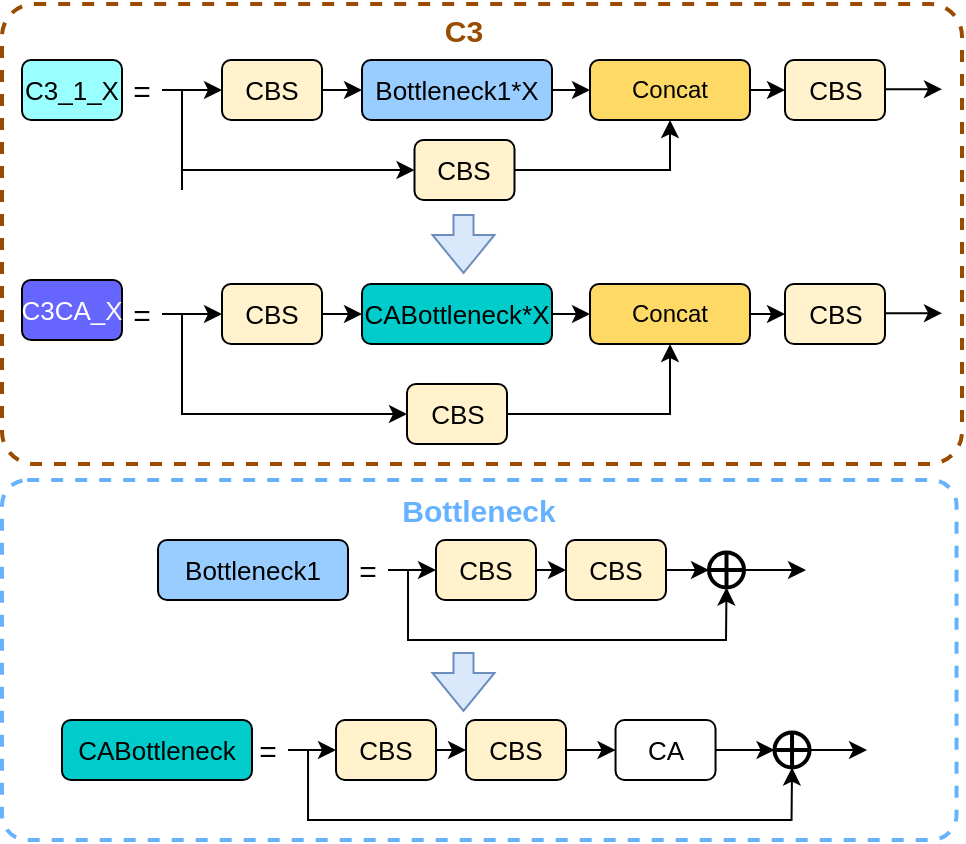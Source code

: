 <mxfile version="20.2.3" type="github">
  <diagram id="QtS9uh31I6VXbAoinTmC" name="第 1 页">
    <mxGraphModel dx="1422" dy="761" grid="1" gridSize="10" guides="1" tooltips="1" connect="1" arrows="1" fold="1" page="1" pageScale="1" pageWidth="827" pageHeight="1169" math="0" shadow="0">
      <root>
        <mxCell id="0" />
        <mxCell id="1" parent="0" />
        <mxCell id="OGKqSfS0VdrP_5y7QQ23-1" value="" style="rounded=1;whiteSpace=wrap;html=1;shadow=0;dashed=1;fontSize=12;fontColor=#00994D;strokeColor=#994C00;strokeWidth=2;fillColor=none;arcSize=7;" vertex="1" parent="1">
          <mxGeometry x="150" y="102" width="480" height="230" as="geometry" />
        </mxCell>
        <mxCell id="OGKqSfS0VdrP_5y7QQ23-2" style="edgeStyle=orthogonalEdgeStyle;rounded=0;orthogonalLoop=1;jettySize=auto;html=1;exitX=1;exitY=0.5;exitDx=0;exitDy=0;entryX=0;entryY=0.5;entryDx=0;entryDy=0;fontSize=15;fontColor=#000000;" edge="1" parent="1" source="OGKqSfS0VdrP_5y7QQ23-3" target="OGKqSfS0VdrP_5y7QQ23-5">
          <mxGeometry relative="1" as="geometry">
            <mxPoint x="240" y="257.0" as="sourcePoint" />
          </mxGeometry>
        </mxCell>
        <mxCell id="OGKqSfS0VdrP_5y7QQ23-3" value="&lt;font color=&quot;#000000&quot;&gt;=&lt;/font&gt;" style="text;html=1;strokeColor=none;fillColor=none;align=center;verticalAlign=middle;whiteSpace=wrap;rounded=0;shadow=0;dashed=1;fontSize=15;fontColor=#00994D;" vertex="1" parent="1">
          <mxGeometry x="210" y="242" width="20" height="30" as="geometry" />
        </mxCell>
        <mxCell id="OGKqSfS0VdrP_5y7QQ23-4" style="edgeStyle=orthogonalEdgeStyle;rounded=0;orthogonalLoop=1;jettySize=auto;html=1;exitX=1;exitY=0.5;exitDx=0;exitDy=0;entryX=0;entryY=0.5;entryDx=0;entryDy=0;fontSize=15;fontColor=#000000;" edge="1" parent="1" source="OGKqSfS0VdrP_5y7QQ23-5" target="OGKqSfS0VdrP_5y7QQ23-7">
          <mxGeometry relative="1" as="geometry" />
        </mxCell>
        <mxCell id="OGKqSfS0VdrP_5y7QQ23-5" value="CBS" style="rounded=1;whiteSpace=wrap;html=1;fillColor=#fff2cc;strokeColor=#000000;fontSize=13;" vertex="1" parent="1">
          <mxGeometry x="260" y="242" width="50" height="30" as="geometry" />
        </mxCell>
        <mxCell id="OGKqSfS0VdrP_5y7QQ23-6" style="edgeStyle=orthogonalEdgeStyle;rounded=0;orthogonalLoop=1;jettySize=auto;html=1;exitX=1;exitY=0.5;exitDx=0;exitDy=0;fontSize=15;fontColor=#000000;entryX=0;entryY=0.5;entryDx=0;entryDy=0;" edge="1" parent="1" source="OGKqSfS0VdrP_5y7QQ23-7" target="OGKqSfS0VdrP_5y7QQ23-9">
          <mxGeometry relative="1" as="geometry">
            <mxPoint x="440" y="257.316" as="targetPoint" />
          </mxGeometry>
        </mxCell>
        <mxCell id="OGKqSfS0VdrP_5y7QQ23-7" value="CABottleneck*X" style="rounded=1;whiteSpace=wrap;html=1;fillColor=#00CCCC;strokeColor=#000000;fontSize=13;" vertex="1" parent="1">
          <mxGeometry x="330" y="242" width="95" height="30" as="geometry" />
        </mxCell>
        <mxCell id="OGKqSfS0VdrP_5y7QQ23-8" style="edgeStyle=orthogonalEdgeStyle;rounded=0;orthogonalLoop=1;jettySize=auto;html=1;exitX=1;exitY=0.5;exitDx=0;exitDy=0;entryX=0;entryY=0.5;entryDx=0;entryDy=0;fontSize=15;fontColor=#000000;" edge="1" parent="1" source="OGKqSfS0VdrP_5y7QQ23-9" target="OGKqSfS0VdrP_5y7QQ23-11">
          <mxGeometry relative="1" as="geometry" />
        </mxCell>
        <mxCell id="OGKqSfS0VdrP_5y7QQ23-9" value="Concat" style="rounded=1;whiteSpace=wrap;html=1;fillColor=#FFD966;strokeColor=#000000;" vertex="1" parent="1">
          <mxGeometry x="444" y="242" width="80" height="30" as="geometry" />
        </mxCell>
        <mxCell id="OGKqSfS0VdrP_5y7QQ23-10" style="edgeStyle=orthogonalEdgeStyle;rounded=0;orthogonalLoop=1;jettySize=auto;html=1;exitX=1;exitY=0.5;exitDx=0;exitDy=0;fontSize=15;fontColor=#000000;" edge="1" parent="1">
          <mxGeometry relative="1" as="geometry">
            <mxPoint x="620" y="256.57" as="targetPoint" />
            <mxPoint x="591.5" y="256.57" as="sourcePoint" />
          </mxGeometry>
        </mxCell>
        <mxCell id="OGKqSfS0VdrP_5y7QQ23-11" value="CBS" style="rounded=1;whiteSpace=wrap;html=1;fillColor=#fff2cc;strokeColor=#000000;fontSize=13;" vertex="1" parent="1">
          <mxGeometry x="541.5" y="242" width="50" height="30" as="geometry" />
        </mxCell>
        <mxCell id="OGKqSfS0VdrP_5y7QQ23-12" style="edgeStyle=orthogonalEdgeStyle;rounded=0;orthogonalLoop=1;jettySize=auto;html=1;exitX=1;exitY=0.5;exitDx=0;exitDy=0;entryX=0.5;entryY=1;entryDx=0;entryDy=0;fontSize=15;fontColor=#000000;" edge="1" parent="1" source="OGKqSfS0VdrP_5y7QQ23-13" target="OGKqSfS0VdrP_5y7QQ23-9">
          <mxGeometry relative="1" as="geometry" />
        </mxCell>
        <mxCell id="OGKqSfS0VdrP_5y7QQ23-13" value="CBS" style="rounded=1;whiteSpace=wrap;html=1;fillColor=#fff2cc;strokeColor=#000000;fontSize=13;" vertex="1" parent="1">
          <mxGeometry x="352.5" y="292" width="50" height="30" as="geometry" />
        </mxCell>
        <mxCell id="OGKqSfS0VdrP_5y7QQ23-14" value="" style="endArrow=classic;html=1;rounded=0;fontSize=15;fontColor=#000000;entryX=0;entryY=0.5;entryDx=0;entryDy=0;" edge="1" parent="1" target="OGKqSfS0VdrP_5y7QQ23-13">
          <mxGeometry width="50" height="50" relative="1" as="geometry">
            <mxPoint x="240" y="257" as="sourcePoint" />
            <mxPoint x="352.5" y="302" as="targetPoint" />
            <Array as="points">
              <mxPoint x="240" y="307" />
            </Array>
          </mxGeometry>
        </mxCell>
        <mxCell id="OGKqSfS0VdrP_5y7QQ23-28" value="&lt;b style=&quot;&quot;&gt;&lt;font color=&quot;#994c00&quot; style=&quot;font-size: 15px;&quot;&gt;C3&lt;/font&gt;&lt;/b&gt;" style="text;html=1;strokeColor=none;fillColor=none;align=center;verticalAlign=middle;whiteSpace=wrap;rounded=0;shadow=0;dashed=1;" vertex="1" parent="1">
          <mxGeometry x="351.25" y="100" width="60" height="30" as="geometry" />
        </mxCell>
        <mxCell id="OGKqSfS0VdrP_5y7QQ23-30" value="&lt;font color=&quot;#ffffff&quot;&gt;C3CA_X&lt;/font&gt;" style="rounded=1;whiteSpace=wrap;html=1;fillColor=#6666FF;strokeColor=#000000;fontSize=13;" vertex="1" parent="1">
          <mxGeometry x="160" y="240" width="50" height="30" as="geometry" />
        </mxCell>
        <mxCell id="OGKqSfS0VdrP_5y7QQ23-31" value="C3_1_X" style="rounded=1;whiteSpace=wrap;html=1;fillColor=#99FFFF;strokeColor=#000000;fontSize=13;" vertex="1" parent="1">
          <mxGeometry x="160" y="130" width="50" height="30" as="geometry" />
        </mxCell>
        <mxCell id="OGKqSfS0VdrP_5y7QQ23-32" style="edgeStyle=orthogonalEdgeStyle;rounded=0;orthogonalLoop=1;jettySize=auto;html=1;exitX=1;exitY=0.5;exitDx=0;exitDy=0;entryX=0;entryY=0.5;entryDx=0;entryDy=0;fontSize=15;fontColor=#000000;" edge="1" parent="1" source="OGKqSfS0VdrP_5y7QQ23-33" target="OGKqSfS0VdrP_5y7QQ23-35">
          <mxGeometry relative="1" as="geometry">
            <mxPoint x="240" y="145.0" as="sourcePoint" />
          </mxGeometry>
        </mxCell>
        <mxCell id="OGKqSfS0VdrP_5y7QQ23-33" value="&lt;font color=&quot;#000000&quot;&gt;=&lt;/font&gt;" style="text;html=1;strokeColor=none;fillColor=none;align=center;verticalAlign=middle;whiteSpace=wrap;rounded=0;shadow=0;dashed=1;fontSize=15;fontColor=#00994D;" vertex="1" parent="1">
          <mxGeometry x="210" y="130" width="20" height="30" as="geometry" />
        </mxCell>
        <mxCell id="OGKqSfS0VdrP_5y7QQ23-34" style="edgeStyle=orthogonalEdgeStyle;rounded=0;orthogonalLoop=1;jettySize=auto;html=1;exitX=1;exitY=0.5;exitDx=0;exitDy=0;entryX=0;entryY=0.5;entryDx=0;entryDy=0;fontSize=15;fontColor=#000000;" edge="1" parent="1" source="OGKqSfS0VdrP_5y7QQ23-35" target="OGKqSfS0VdrP_5y7QQ23-37">
          <mxGeometry relative="1" as="geometry" />
        </mxCell>
        <mxCell id="OGKqSfS0VdrP_5y7QQ23-35" value="CBS" style="rounded=1;whiteSpace=wrap;html=1;fillColor=#fff2cc;strokeColor=#000000;fontSize=13;" vertex="1" parent="1">
          <mxGeometry x="260" y="130" width="50" height="30" as="geometry" />
        </mxCell>
        <mxCell id="OGKqSfS0VdrP_5y7QQ23-36" style="edgeStyle=orthogonalEdgeStyle;rounded=0;orthogonalLoop=1;jettySize=auto;html=1;exitX=1;exitY=0.5;exitDx=0;exitDy=0;fontSize=15;fontColor=#000000;entryX=0;entryY=0.5;entryDx=0;entryDy=0;" edge="1" parent="1" source="OGKqSfS0VdrP_5y7QQ23-37" target="OGKqSfS0VdrP_5y7QQ23-39">
          <mxGeometry relative="1" as="geometry">
            <mxPoint x="440" y="145.316" as="targetPoint" />
          </mxGeometry>
        </mxCell>
        <mxCell id="OGKqSfS0VdrP_5y7QQ23-37" value="Bottleneck1*X" style="rounded=1;whiteSpace=wrap;html=1;fillColor=#99CCFF;strokeColor=#000000;fontSize=13;" vertex="1" parent="1">
          <mxGeometry x="330" y="130" width="95" height="30" as="geometry" />
        </mxCell>
        <mxCell id="OGKqSfS0VdrP_5y7QQ23-38" style="edgeStyle=orthogonalEdgeStyle;rounded=0;orthogonalLoop=1;jettySize=auto;html=1;exitX=1;exitY=0.5;exitDx=0;exitDy=0;entryX=0;entryY=0.5;entryDx=0;entryDy=0;fontSize=15;fontColor=#000000;" edge="1" parent="1" source="OGKqSfS0VdrP_5y7QQ23-39" target="OGKqSfS0VdrP_5y7QQ23-41">
          <mxGeometry relative="1" as="geometry" />
        </mxCell>
        <mxCell id="OGKqSfS0VdrP_5y7QQ23-39" value="Concat" style="rounded=1;whiteSpace=wrap;html=1;fillColor=#FFD966;strokeColor=#000000;" vertex="1" parent="1">
          <mxGeometry x="444" y="130" width="80" height="30" as="geometry" />
        </mxCell>
        <mxCell id="OGKqSfS0VdrP_5y7QQ23-40" style="edgeStyle=orthogonalEdgeStyle;rounded=0;orthogonalLoop=1;jettySize=auto;html=1;exitX=1;exitY=0.5;exitDx=0;exitDy=0;fontSize=15;fontColor=#000000;" edge="1" parent="1">
          <mxGeometry relative="1" as="geometry">
            <mxPoint x="620" y="144.57" as="targetPoint" />
            <mxPoint x="591.5" y="144.57" as="sourcePoint" />
          </mxGeometry>
        </mxCell>
        <mxCell id="OGKqSfS0VdrP_5y7QQ23-41" value="CBS" style="rounded=1;whiteSpace=wrap;html=1;fillColor=#fff2cc;strokeColor=#000000;fontSize=13;" vertex="1" parent="1">
          <mxGeometry x="541.5" y="130" width="50" height="30" as="geometry" />
        </mxCell>
        <mxCell id="OGKqSfS0VdrP_5y7QQ23-42" style="edgeStyle=orthogonalEdgeStyle;rounded=0;orthogonalLoop=1;jettySize=auto;html=1;exitX=1;exitY=0.5;exitDx=0;exitDy=0;entryX=0.5;entryY=1;entryDx=0;entryDy=0;fontSize=15;fontColor=#000000;" edge="1" parent="1" source="OGKqSfS0VdrP_5y7QQ23-43" target="OGKqSfS0VdrP_5y7QQ23-39">
          <mxGeometry relative="1" as="geometry" />
        </mxCell>
        <mxCell id="OGKqSfS0VdrP_5y7QQ23-43" value="CBS" style="rounded=1;whiteSpace=wrap;html=1;fillColor=#fff2cc;strokeColor=#000000;fontSize=13;" vertex="1" parent="1">
          <mxGeometry x="356.25" y="170" width="50" height="30" as="geometry" />
        </mxCell>
        <mxCell id="OGKqSfS0VdrP_5y7QQ23-44" value="" style="endArrow=classic;html=1;rounded=0;fontSize=15;fontColor=#000000;entryX=0;entryY=0.5;entryDx=0;entryDy=0;" edge="1" parent="1" target="OGKqSfS0VdrP_5y7QQ23-43">
          <mxGeometry width="50" height="50" relative="1" as="geometry">
            <mxPoint x="240" y="145" as="sourcePoint" />
            <mxPoint x="352.5" y="190" as="targetPoint" />
            <Array as="points">
              <mxPoint x="240" y="195" />
              <mxPoint x="240" y="185" />
            </Array>
          </mxGeometry>
        </mxCell>
        <mxCell id="OGKqSfS0VdrP_5y7QQ23-45" value="" style="rounded=1;whiteSpace=wrap;html=1;shadow=0;dashed=1;fontSize=12;fontColor=#00994D;strokeColor=#66B2FF;strokeWidth=2;fillColor=none;arcSize=7;" vertex="1" parent="1">
          <mxGeometry x="150" y="340" width="477.27" height="180" as="geometry" />
        </mxCell>
        <mxCell id="OGKqSfS0VdrP_5y7QQ23-46" style="edgeStyle=orthogonalEdgeStyle;rounded=0;orthogonalLoop=1;jettySize=auto;html=1;exitX=1;exitY=0.5;exitDx=0;exitDy=0;entryX=0;entryY=0.5;entryDx=0;entryDy=0;fontSize=15;fontColor=#994C00;" edge="1" parent="1" source="OGKqSfS0VdrP_5y7QQ23-47" target="OGKqSfS0VdrP_5y7QQ23-49">
          <mxGeometry relative="1" as="geometry" />
        </mxCell>
        <mxCell id="OGKqSfS0VdrP_5y7QQ23-47" value="&lt;font color=&quot;#000000&quot;&gt;=&lt;/font&gt;" style="text;html=1;strokeColor=none;fillColor=none;align=center;verticalAlign=middle;whiteSpace=wrap;rounded=0;shadow=0;dashed=1;fontSize=15;fontColor=#00994D;" vertex="1" parent="1">
          <mxGeometry x="273.02" y="460" width="20" height="30" as="geometry" />
        </mxCell>
        <mxCell id="OGKqSfS0VdrP_5y7QQ23-48" style="edgeStyle=orthogonalEdgeStyle;rounded=0;orthogonalLoop=1;jettySize=auto;html=1;exitX=1;exitY=0.5;exitDx=0;exitDy=0;entryX=0;entryY=0.5;entryDx=0;entryDy=0;fontSize=15;fontColor=#994C00;" edge="1" parent="1" source="OGKqSfS0VdrP_5y7QQ23-49" target="OGKqSfS0VdrP_5y7QQ23-51">
          <mxGeometry relative="1" as="geometry" />
        </mxCell>
        <mxCell id="OGKqSfS0VdrP_5y7QQ23-49" value="CBS" style="rounded=1;whiteSpace=wrap;html=1;fillColor=#fff2cc;strokeColor=#000000;fontSize=13;" vertex="1" parent="1">
          <mxGeometry x="317.01" y="460" width="50" height="30" as="geometry" />
        </mxCell>
        <mxCell id="OGKqSfS0VdrP_5y7QQ23-50" style="edgeStyle=orthogonalEdgeStyle;rounded=0;orthogonalLoop=1;jettySize=auto;html=1;exitX=1;exitY=0.5;exitDx=0;exitDy=0;entryX=0;entryY=0.5;entryDx=0;entryDy=0;fontSize=15;fontColor=#FFFFFF;" edge="1" parent="1" source="OGKqSfS0VdrP_5y7QQ23-51" target="OGKqSfS0VdrP_5y7QQ23-65">
          <mxGeometry relative="1" as="geometry" />
        </mxCell>
        <mxCell id="OGKqSfS0VdrP_5y7QQ23-51" value="CBS" style="rounded=1;whiteSpace=wrap;html=1;fillColor=#fff2cc;strokeColor=#000000;fontSize=13;" vertex="1" parent="1">
          <mxGeometry x="382.01" y="460" width="50" height="30" as="geometry" />
        </mxCell>
        <mxCell id="OGKqSfS0VdrP_5y7QQ23-52" value="" style="edgeStyle=orthogonalEdgeStyle;rounded=0;orthogonalLoop=1;jettySize=auto;html=1;fontSize=15;fontColor=#FFFFFF;" edge="1" parent="1" source="OGKqSfS0VdrP_5y7QQ23-53">
          <mxGeometry relative="1" as="geometry">
            <mxPoint x="582.52" y="475" as="targetPoint" />
          </mxGeometry>
        </mxCell>
        <mxCell id="OGKqSfS0VdrP_5y7QQ23-53" value="" style="shape=orEllipse;perimeter=ellipsePerimeter;whiteSpace=wrap;html=1;backgroundOutline=1;rounded=1;shadow=0;fontSize=15;fontColor=#994C00;strokeColor=#000000;strokeWidth=2;fillColor=none;" vertex="1" parent="1">
          <mxGeometry x="536.27" y="466.25" width="17.5" height="17.5" as="geometry" />
        </mxCell>
        <mxCell id="OGKqSfS0VdrP_5y7QQ23-54" value="" style="endArrow=classic;html=1;rounded=0;fontSize=15;fontColor=#000000;entryX=0.5;entryY=1;entryDx=0;entryDy=0;" edge="1" parent="1" target="OGKqSfS0VdrP_5y7QQ23-53">
          <mxGeometry width="50" height="50" relative="1" as="geometry">
            <mxPoint x="303.02" y="475" as="sourcePoint" />
            <mxPoint x="415.52" y="525" as="targetPoint" />
            <Array as="points">
              <mxPoint x="303.02" y="510" />
              <mxPoint x="383.02" y="510" />
              <mxPoint x="544.77" y="510" />
            </Array>
          </mxGeometry>
        </mxCell>
        <mxCell id="OGKqSfS0VdrP_5y7QQ23-62" value="&lt;font color=&quot;#66b2ff&quot; style=&quot;font-size: 15px;&quot;&gt;&lt;b style=&quot;&quot;&gt;Bottleneck&lt;/b&gt;&lt;/font&gt;" style="text;html=1;strokeColor=none;fillColor=none;align=center;verticalAlign=middle;whiteSpace=wrap;rounded=0;shadow=0;dashed=1;" vertex="1" parent="1">
          <mxGeometry x="339.14" y="340" width="98.99" height="30" as="geometry" />
        </mxCell>
        <mxCell id="OGKqSfS0VdrP_5y7QQ23-63" value="CABottleneck" style="rounded=1;whiteSpace=wrap;html=1;fillColor=#00CCCC;strokeColor=#000000;fontSize=13;" vertex="1" parent="1">
          <mxGeometry x="179.99" y="460" width="95" height="30" as="geometry" />
        </mxCell>
        <mxCell id="OGKqSfS0VdrP_5y7QQ23-64" style="edgeStyle=orthogonalEdgeStyle;rounded=0;orthogonalLoop=1;jettySize=auto;html=1;exitX=1;exitY=0.5;exitDx=0;exitDy=0;entryX=0;entryY=0.5;entryDx=0;entryDy=0;fontSize=15;fontColor=#FFFFFF;" edge="1" parent="1" source="OGKqSfS0VdrP_5y7QQ23-65" target="OGKqSfS0VdrP_5y7QQ23-53">
          <mxGeometry relative="1" as="geometry" />
        </mxCell>
        <mxCell id="OGKqSfS0VdrP_5y7QQ23-65" value="CA" style="rounded=1;whiteSpace=wrap;html=1;fillColor=#FFFFFF;strokeColor=#000000;fontSize=13;" vertex="1" parent="1">
          <mxGeometry x="456.77" y="460" width="50" height="30" as="geometry" />
        </mxCell>
        <mxCell id="OGKqSfS0VdrP_5y7QQ23-66" value="" style="shape=flexArrow;endArrow=classic;html=1;rounded=0;fillColor=#dae8fc;strokeColor=#6c8ebf;" edge="1" parent="1">
          <mxGeometry width="50" height="50" relative="1" as="geometry">
            <mxPoint x="380.75" y="207" as="sourcePoint" />
            <mxPoint x="380.75" y="237" as="targetPoint" />
          </mxGeometry>
        </mxCell>
        <mxCell id="OGKqSfS0VdrP_5y7QQ23-68" value="" style="shape=flexArrow;endArrow=classic;html=1;rounded=0;fillColor=#dae8fc;strokeColor=#6c8ebf;" edge="1" parent="1">
          <mxGeometry width="50" height="50" relative="1" as="geometry">
            <mxPoint x="380.75" y="426" as="sourcePoint" />
            <mxPoint x="380.75" y="456" as="targetPoint" />
          </mxGeometry>
        </mxCell>
        <mxCell id="OGKqSfS0VdrP_5y7QQ23-69" value="Bottleneck1" style="rounded=1;whiteSpace=wrap;html=1;fillColor=#99CCFF;strokeColor=#000000;fontSize=13;" vertex="1" parent="1">
          <mxGeometry x="228.01" y="370" width="95" height="30" as="geometry" />
        </mxCell>
        <mxCell id="OGKqSfS0VdrP_5y7QQ23-70" style="edgeStyle=orthogonalEdgeStyle;rounded=0;orthogonalLoop=1;jettySize=auto;html=1;exitX=1;exitY=0.5;exitDx=0;exitDy=0;entryX=0;entryY=0.5;entryDx=0;entryDy=0;fontSize=15;fontColor=#994C00;" edge="1" parent="1" source="OGKqSfS0VdrP_5y7QQ23-71" target="OGKqSfS0VdrP_5y7QQ23-73">
          <mxGeometry relative="1" as="geometry" />
        </mxCell>
        <mxCell id="OGKqSfS0VdrP_5y7QQ23-71" value="&lt;font color=&quot;#000000&quot;&gt;=&lt;/font&gt;" style="text;html=1;strokeColor=none;fillColor=none;align=center;verticalAlign=middle;whiteSpace=wrap;rounded=0;shadow=0;dashed=1;fontSize=15;fontColor=#00994D;" vertex="1" parent="1">
          <mxGeometry x="323.01" y="370" width="20" height="30" as="geometry" />
        </mxCell>
        <mxCell id="OGKqSfS0VdrP_5y7QQ23-72" style="edgeStyle=orthogonalEdgeStyle;rounded=0;orthogonalLoop=1;jettySize=auto;html=1;exitX=1;exitY=0.5;exitDx=0;exitDy=0;entryX=0;entryY=0.5;entryDx=0;entryDy=0;fontSize=15;fontColor=#994C00;" edge="1" parent="1" source="OGKqSfS0VdrP_5y7QQ23-73" target="OGKqSfS0VdrP_5y7QQ23-75">
          <mxGeometry relative="1" as="geometry" />
        </mxCell>
        <mxCell id="OGKqSfS0VdrP_5y7QQ23-73" value="CBS" style="rounded=1;whiteSpace=wrap;html=1;fillColor=#fff2cc;strokeColor=#000000;fontSize=13;" vertex="1" parent="1">
          <mxGeometry x="367" y="370" width="50" height="30" as="geometry" />
        </mxCell>
        <mxCell id="OGKqSfS0VdrP_5y7QQ23-74" style="edgeStyle=orthogonalEdgeStyle;rounded=0;orthogonalLoop=1;jettySize=auto;html=1;exitX=1;exitY=0.5;exitDx=0;exitDy=0;entryX=0;entryY=0.5;entryDx=0;entryDy=0;fontSize=15;fontColor=#994C00;" edge="1" parent="1" source="OGKqSfS0VdrP_5y7QQ23-75" target="OGKqSfS0VdrP_5y7QQ23-77">
          <mxGeometry relative="1" as="geometry" />
        </mxCell>
        <mxCell id="OGKqSfS0VdrP_5y7QQ23-75" value="CBS" style="rounded=1;whiteSpace=wrap;html=1;fillColor=#fff2cc;strokeColor=#000000;fontSize=13;" vertex="1" parent="1">
          <mxGeometry x="432" y="370" width="50" height="30" as="geometry" />
        </mxCell>
        <mxCell id="OGKqSfS0VdrP_5y7QQ23-76" style="edgeStyle=orthogonalEdgeStyle;rounded=0;orthogonalLoop=1;jettySize=auto;html=1;exitX=1;exitY=0.5;exitDx=0;exitDy=0;fontSize=15;fontColor=#994C00;" edge="1" parent="1" source="OGKqSfS0VdrP_5y7QQ23-77">
          <mxGeometry relative="1" as="geometry">
            <mxPoint x="552.0" y="385.391" as="targetPoint" />
          </mxGeometry>
        </mxCell>
        <mxCell id="OGKqSfS0VdrP_5y7QQ23-77" value="" style="shape=orEllipse;perimeter=ellipsePerimeter;whiteSpace=wrap;html=1;backgroundOutline=1;rounded=1;shadow=0;fontSize=15;fontColor=#994C00;strokeColor=#000000;strokeWidth=2;fillColor=none;" vertex="1" parent="1">
          <mxGeometry x="503.5" y="376.25" width="17.5" height="17.5" as="geometry" />
        </mxCell>
        <mxCell id="OGKqSfS0VdrP_5y7QQ23-78" value="" style="endArrow=classic;html=1;rounded=0;fontSize=15;fontColor=#000000;entryX=0.5;entryY=1;entryDx=0;entryDy=0;" edge="1" parent="1" target="OGKqSfS0VdrP_5y7QQ23-77">
          <mxGeometry width="50" height="50" relative="1" as="geometry">
            <mxPoint x="353.01" y="385" as="sourcePoint" />
            <mxPoint x="465.51" y="435" as="targetPoint" />
            <Array as="points">
              <mxPoint x="353.01" y="420" />
              <mxPoint x="433.01" y="420" />
              <mxPoint x="512.01" y="420" />
            </Array>
          </mxGeometry>
        </mxCell>
      </root>
    </mxGraphModel>
  </diagram>
</mxfile>
